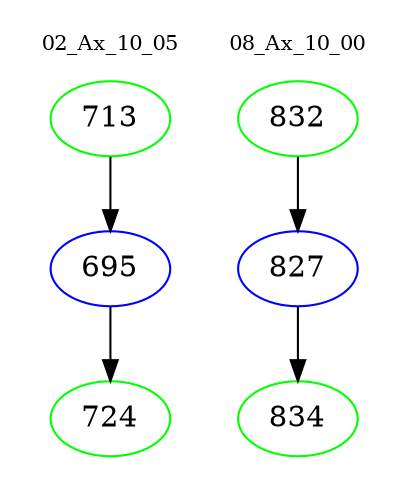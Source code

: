 digraph{
subgraph cluster_0 {
color = white
label = "02_Ax_10_05";
fontsize=10;
T0_713 [label="713", color="green"]
T0_713 -> T0_695 [color="black"]
T0_695 [label="695", color="blue"]
T0_695 -> T0_724 [color="black"]
T0_724 [label="724", color="green"]
}
subgraph cluster_1 {
color = white
label = "08_Ax_10_00";
fontsize=10;
T1_832 [label="832", color="green"]
T1_832 -> T1_827 [color="black"]
T1_827 [label="827", color="blue"]
T1_827 -> T1_834 [color="black"]
T1_834 [label="834", color="green"]
}
}
